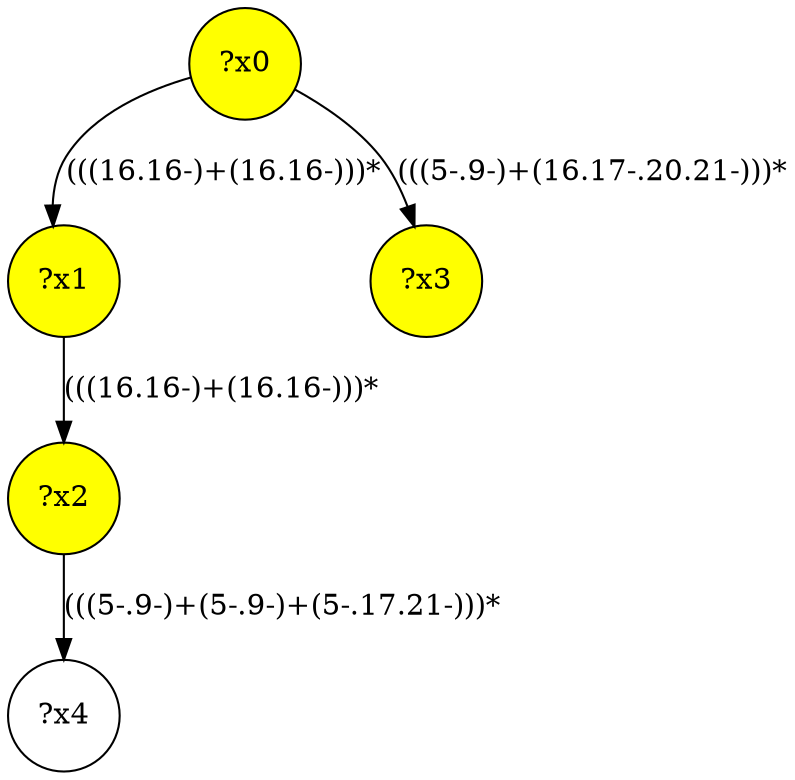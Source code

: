 digraph g {
	x0 [fillcolor="yellow", style="filled," shape=circle, label="?x0"];
	x1 [fillcolor="yellow", style="filled," shape=circle, label="?x1"];
	x2 [fillcolor="yellow", style="filled," shape=circle, label="?x2"];
	x3 [fillcolor="yellow", style="filled," shape=circle, label="?x3"];
	x0 -> x1 [label="(((16.16-)+(16.16-)))*"];
	x1 -> x2 [label="(((16.16-)+(16.16-)))*"];
	x0 -> x3 [label="(((5-.9-)+(16.17-.20.21-)))*"];
	x4 [shape=circle, label="?x4"];
	x2 -> x4 [label="(((5-.9-)+(5-.9-)+(5-.17.21-)))*"];
}

